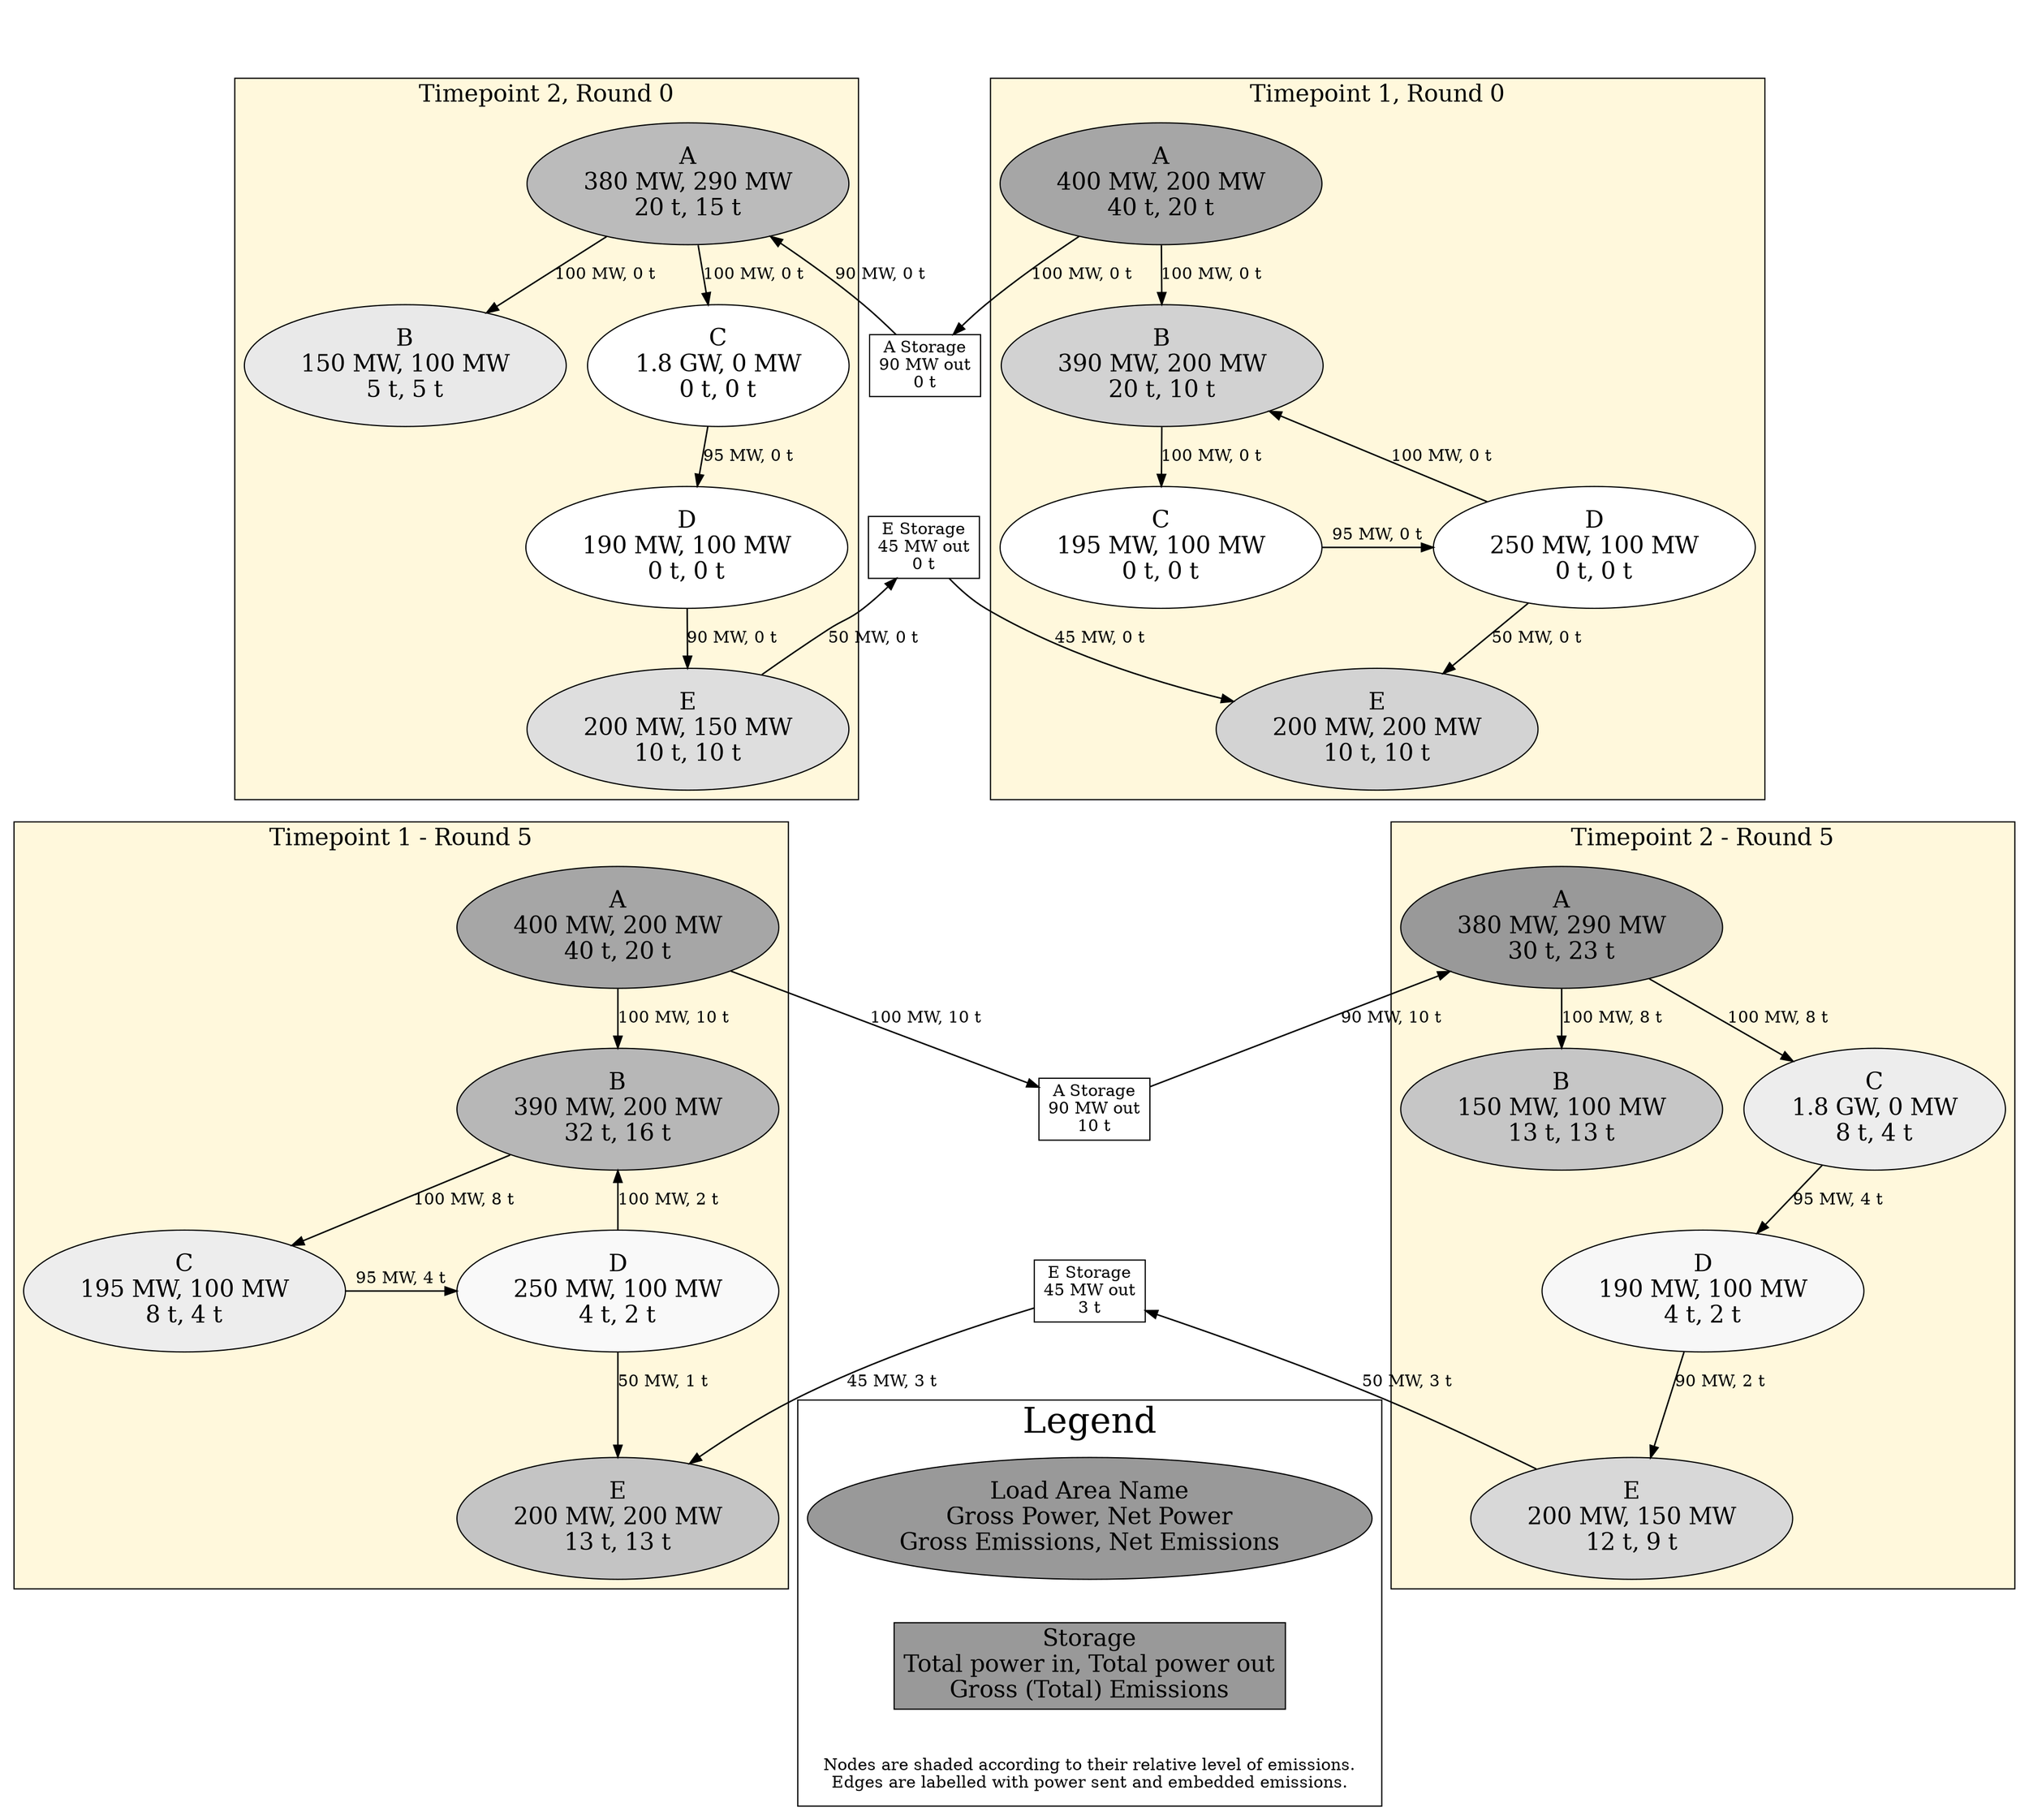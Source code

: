 digraph example_emissions_tracking {
node [style=filled];


subgraph cluster_legend { 
  graph [fontsize=30, label="Legend"]; 
  verbiage [ label="Nodes are shaded according to their relative level of emissions.\nEdges are labelled with power sent and embedded emissions.", shape=none, color="transparent" ];
  load_area [shape="ellipse", fillcolor="0 0 0.600", label="Load Area Name\nGross Power, Net Power\nGross Emissions, Net Emissions", fontsize=20, rank=min];
  storage [shape="box", fillcolor="0 0 0.600", label="Storage\nTotal power in, Total power out\nGross (Total) Emissions", fontsize=20, rank=max];
  load_area -> storage [color="transparent" ];
storage -> verbiage [color="transparent"];
  // , label="Nodes are shaded according to their relative level of emissions.\nEdges are labelled with power sent and embedded emissions.", labelloc=b ];
}
Storage_E_end -> load_area [color="transparent"];

fake_root_node [color=transparent; label=""];
fake_root_node -> A1 [color=transparent];
fake_root_node -> A2 [color=transparent];

A1 [shape="ellipse", fillcolor="0 0 0.651", label="A\n400 MW, 200 MW\n40 t, 20 t", fontsize=20];
B1 [shape="ellipse", fillcolor="0 0 0.821", label="B\n390 MW, 200 MW\n20 t, 10 t", fontsize=20];
C1 [shape="ellipse", fillcolor="0 0 1.000", label="C\n195 MW, 100 MW\n0 t, 0 t", fontsize=20];
D1 [shape="ellipse", fillcolor="0 0 1.000", label="D\n250 MW, 100 MW\n0 t, 0 t", fontsize=20];
E1 [shape="ellipse", fillcolor="0 0 0.825", label="E\n200 MW, 200 MW\n10 t, 10 t", fontsize=20];
A2 [shape="ellipse", fillcolor="0 0 0.733", label="A\n380 MW, 290 MW\n20 t, 15 t", fontsize=20];
B2 [shape="ellipse", fillcolor="0 0 0.913", label="B\n150 MW, 100 MW\n5 t, 5 t", fontsize=20];
C2 [shape="ellipse", fillcolor="0 0 1.000", label="C\n1.8 GW, 0 MW\n0 t, 0 t", fontsize=20];
D2 [shape="ellipse", fillcolor="0 0 1.000", label="D\n190 MW, 100 MW\n0 t, 0 t", fontsize=20];
E2 [shape="ellipse", fillcolor="0 0 0.869", label="E\n200 MW, 150 MW\n10 t, 10 t", fontsize=20];


subgraph cluster_hour_1 { 
  graph [fontsize=20, bgcolor=cornsilk, label="Timepoint 1, Round 0"]; 
  A1; B1; C1; D1; E1;
{rank=same; C1; D1;}
}
subgraph cluster_hour_2 { 
  graph [fontsize=20, bgcolor=cornsilk, label="Timepoint 2, Round 0"]; 
  A2; B2; C2; D2; E2;
}

Storage_A [shape="box", fillcolor="0 0 1.000", label="A Storage\n90 MW out\n0 t"];
Storage_E [shape="box", fillcolor="0 0 1.000", label="E Storage\n45 MW out\n0 t"];

A1 -> B1 [penwidth=1.26, label="100 MW, 0 t"];
B1 -> C1 [penwidth=1.26, label="100 MW, 0 t"];
C1 -> D1 [penwidth=1.26, label="95 MW, 0 t"];
D1 -> B1 [penwidth=1.26, label="100 MW, 0 t"];
D1 -> E1 [penwidth=1.26, label="50 MW, 0 t"];

A2 -> B2 [penwidth=1.26, label="100 MW, 0 t"];
A2 -> C2 [penwidth=1.26, label="100 MW, 0 t"];
C2 -> D2 [penwidth=1.26, label="95 MW, 0 t"];
D2 -> E2 [penwidth=1.26, label="90 MW, 0 t"];

A1 -> Storage_A [penwidth=1.26, label="100 MW, 0 t"];
Storage_A -> A2 [penwidth=1.26, label="90 MW, 0 t"];

E2 -> Storage_E [penwidth=1.26, label="50 MW, 0 t"];
Storage_E -> E1 [penwidth=1.26, label="45 MW, 0 t"];



// Begin Round 5
fake_root_node_end [color=transparent; label=""];
fake_root_node_end -> A1_end [color=transparent];
fake_root_node_end -> A2_end [color=transparent];

Storage_E -> fake_root_node_end [color="transparent"];


A1_end [shape="ellipse", fillcolor="0 0 0.651", label="A\n400 MW, 200 MW\n40 t, 20 t", fontsize=20];
B1_end [shape="ellipse", fillcolor="0 0 0.718", label="B\n390 MW, 200 MW\n32 t, 16 t", fontsize=20];
C1_end [shape="ellipse", fillcolor="0 0 0.928", label="C\n195 MW, 100 MW\n8 t, 4 t", fontsize=20];
D1_end [shape="ellipse", fillcolor="0 0 0.973", label="D\n250 MW, 100 MW\n4 t, 2 t", fontsize=20];
E1_end [shape="ellipse", fillcolor="0 0 0.768", label="E\n200 MW, 200 MW\n13 t, 13 t", fontsize=20];
A2_end [shape="ellipse", fillcolor="0 0 0.600", label="A\n380 MW, 290 MW\n30 t, 23 t", fontsize=20];
B2_end [shape="ellipse", fillcolor="0 0 0.775", label="B\n150 MW, 100 MW\n13 t, 13 t", fontsize=20];
C2_end [shape="ellipse", fillcolor="0 0 0.929", label="C\n1.8 GW, 0 MW\n8 t, 4 t", fontsize=20];
D2_end [shape="ellipse", fillcolor="0 0 0.965", label="D\n190 MW, 100 MW\n4 t, 2 t", fontsize=20];
E2_end [shape="ellipse", fillcolor="0 0 0.845", label="E\n200 MW, 150 MW\n12 t, 9 t", fontsize=20];

subgraph cluster_hour_1_end { 
  graph [fontsize=20, bgcolor=cornsilk, label="Timepoint 1 - Round 5"]; 
  A1_end; B1_end; C1_end; D1_end; E1_end;
{rank=same; C1_end; D1_end;}
}
subgraph cluster_hour_2_end { 
  graph [fontsize=20, bgcolor=cornsilk, label="Timepoint 2 - Round 5"]; 
  A2_end; B2_end; C2_end; D2_end; E2_end;
}

Storage_A_end [shape="box", fillcolor="0 0 1.000", label="A Storage\n90 MW out\n10 t"];
Storage_E_end [shape="box", fillcolor="0 0 1.000", label="E Storage\n45 MW out\n3 t"];

A1_end -> B1_end [penwidth=1.26, label="100 MW, 10 t"];
B1_end -> C1_end [penwidth=1.26, label="100 MW, 8 t"];
C1_end -> D1_end [penwidth=1.26, label="95 MW, 4 t"];
D1_end -> B1_end [penwidth=1.26, label="100 MW, 2 t"];
D1_end -> E1_end [penwidth=1.26, label="50 MW, 1 t"];

A2_end -> B2_end [penwidth=1.26, label="100 MW, 8 t"];
A2_end -> C2_end [penwidth=1.26, label="100 MW, 8 t"];
C2_end -> D2_end [penwidth=1.26, label="95 MW, 4 t"];
D2_end -> E2_end [penwidth=1.26, label="90 MW, 2 t"];

A1_end -> Storage_A_end [penwidth=1.26, label="100 MW, 10 t"];
Storage_A_end -> A2_end [penwidth=1.26, label="90 MW, 10 t"];

E2_end -> Storage_E_end [penwidth=1.26, label="50 MW, 3 t"];
Storage_E_end -> E1_end [penwidth=1.26, label="45 MW, 3 t"];


}